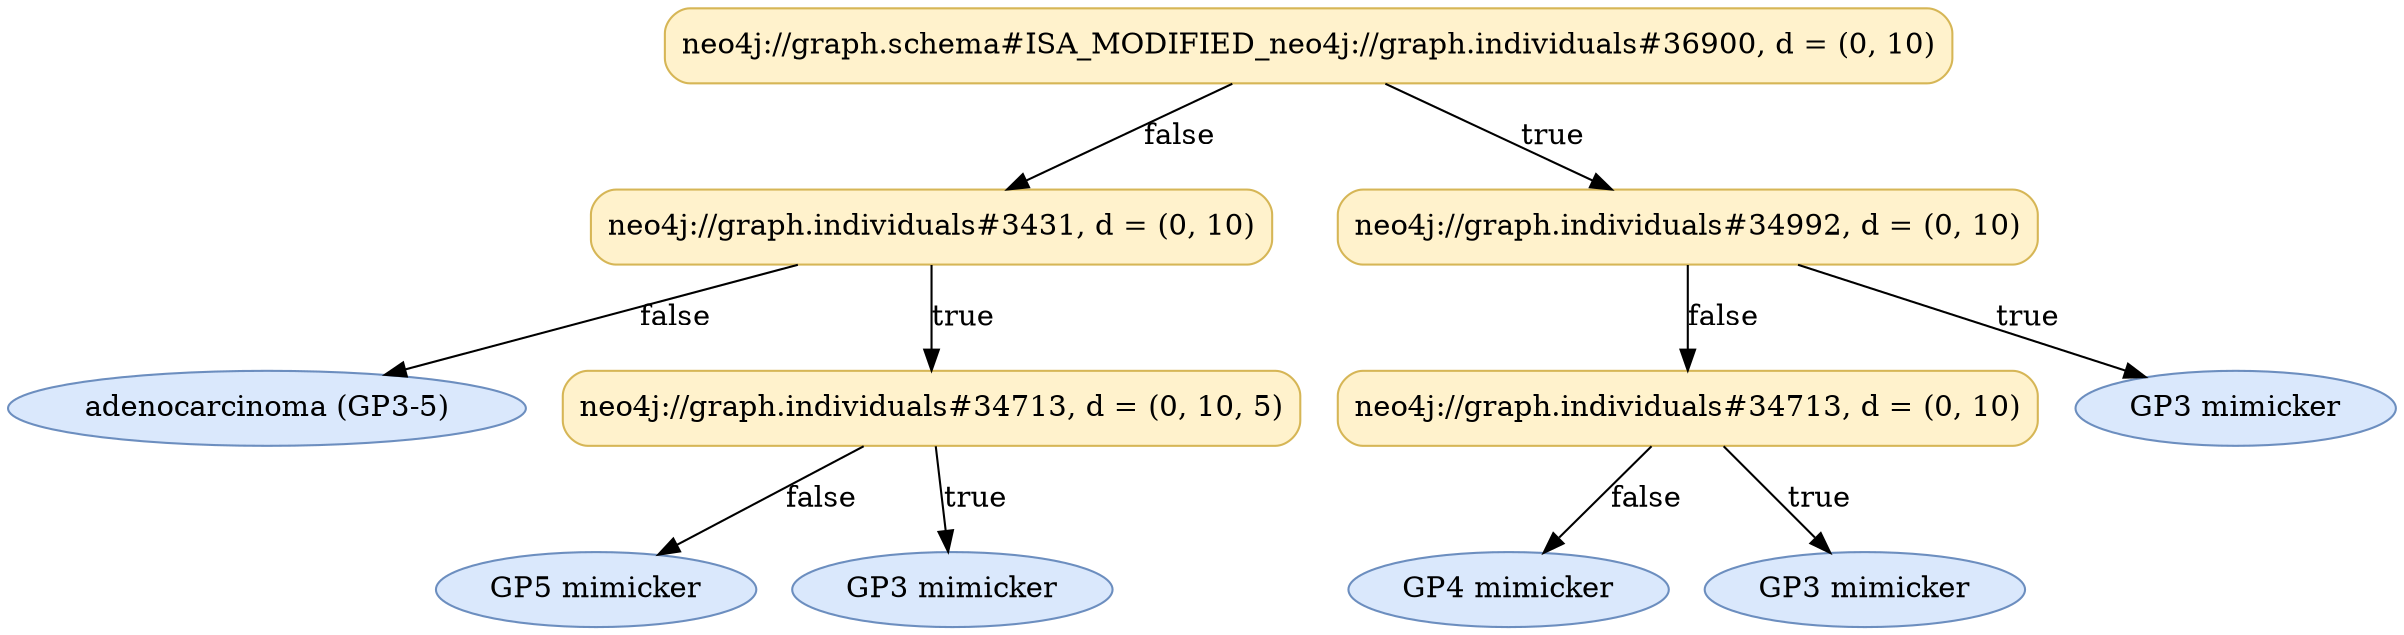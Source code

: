digraph DT{
label=""
fontname="Times-Roman"
node[fontname="Times-Roman"];
Node1 [label="neo4j://graph.schema#ISA_MODIFIED_neo4j://graph.individuals#36900, d = (0, 10)", fillcolor="#FFF2CC", color="#D6B656", style="rounded,filled", shape="box"];
Node2 [label="neo4j://graph.individuals#3431, d = (0, 10)", fillcolor="#FFF2CC", color="#D6B656", style="rounded,filled", shape="box"];
Node3 [label="adenocarcinoma (GP3-5)", fillcolor="#DAE8FC", color="#6C8EBF", style="rounded,filled", shape="ellipse"];
Node2 -> Node3 [label="false"];
Node4 [label="neo4j://graph.individuals#34713, d = (0, 10, 5)", fillcolor="#FFF2CC", color="#D6B656", style="rounded,filled", shape="box"];
Node5 [label="GP5 mimicker", fillcolor="#DAE8FC", color="#6C8EBF", style="rounded,filled", shape="ellipse"];
Node4 -> Node5 [label="false"];
Node6 [label="GP3 mimicker", fillcolor="#DAE8FC", color="#6C8EBF", style="rounded,filled", shape="ellipse"];
Node4 -> Node6 [label="true"];
Node2 -> Node4 [label="true"];
Node1 -> Node2 [label="false"];
Node7 [label="neo4j://graph.individuals#34992, d = (0, 10)", fillcolor="#FFF2CC", color="#D6B656", style="rounded,filled", shape="box"];
Node8 [label="neo4j://graph.individuals#34713, d = (0, 10)", fillcolor="#FFF2CC", color="#D6B656", style="rounded,filled", shape="box"];
Node9 [label="GP4 mimicker", fillcolor="#DAE8FC", color="#6C8EBF", style="rounded,filled", shape="ellipse"];
Node8 -> Node9 [label="false"];
Node10 [label="GP3 mimicker", fillcolor="#DAE8FC", color="#6C8EBF", style="rounded,filled", shape="ellipse"];
Node8 -> Node10 [label="true"];
Node7 -> Node8 [label="false"];
Node11 [label="GP3 mimicker", fillcolor="#DAE8FC", color="#6C8EBF", style="rounded,filled", shape="ellipse"];
Node7 -> Node11 [label="true"];
Node1 -> Node7 [label="true"];
}